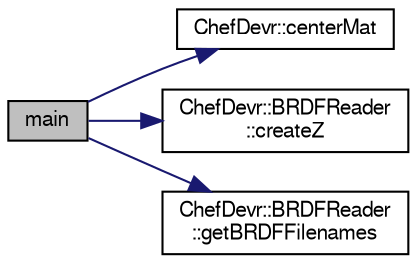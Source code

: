 digraph "main"
{
 // LATEX_PDF_SIZE
  edge [fontname="FreeSans",fontsize="10",labelfontname="FreeSans",labelfontsize="10"];
  node [fontname="FreeSans",fontsize="10",shape=record];
  rankdir="LR";
  Node0 [label="main",height=0.2,width=0.4,color="black", fillcolor="grey75", style="filled", fontcolor="black",tooltip=" "];
  Node0 -> Node1 [color="midnightblue",fontsize="10",style="solid",fontname="FreeSans"];
  Node1 [label="ChefDevr::centerMat",height=0.2,width=0.4,color="black", fillcolor="white", style="filled",URL="$namespace_chef_devr.html#a9579ab224f4fc15d1ab2f409d9d8a4c6",tooltip="Centers matrix by sustracting mean to all columns."];
  Node0 -> Node2 [color="midnightblue",fontsize="10",style="solid",fontname="FreeSans"];
  Node2 [label="ChefDevr::BRDFReader\l::createZ",height=0.2,width=0.4,color="black", fillcolor="white", style="filled",URL="$class_chef_devr_1_1_b_r_d_f_reader.html#ad3f37fef9fc8e8c11800b2d18f77f14c",tooltip="Read all the BRDFs stored in a given directory."];
  Node0 -> Node3 [color="midnightblue",fontsize="10",style="solid",fontname="FreeSans"];
  Node3 [label="ChefDevr::BRDFReader\l::getBRDFFilenames",height=0.2,width=0.4,color="black", fillcolor="white", style="filled",URL="$class_chef_devr_1_1_b_r_d_f_reader.html#a072fd200a36a80aad0240d242e1bd2de",tooltip=" "];
}
